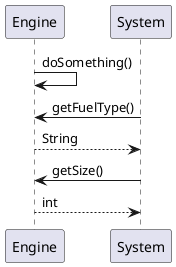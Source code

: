 @startuml
Engine -> Engine:doSomething()
System ->Engine:getFuelType()
Engine --> System:String
System ->Engine:getSize()
Engine --> System:int
@enduml